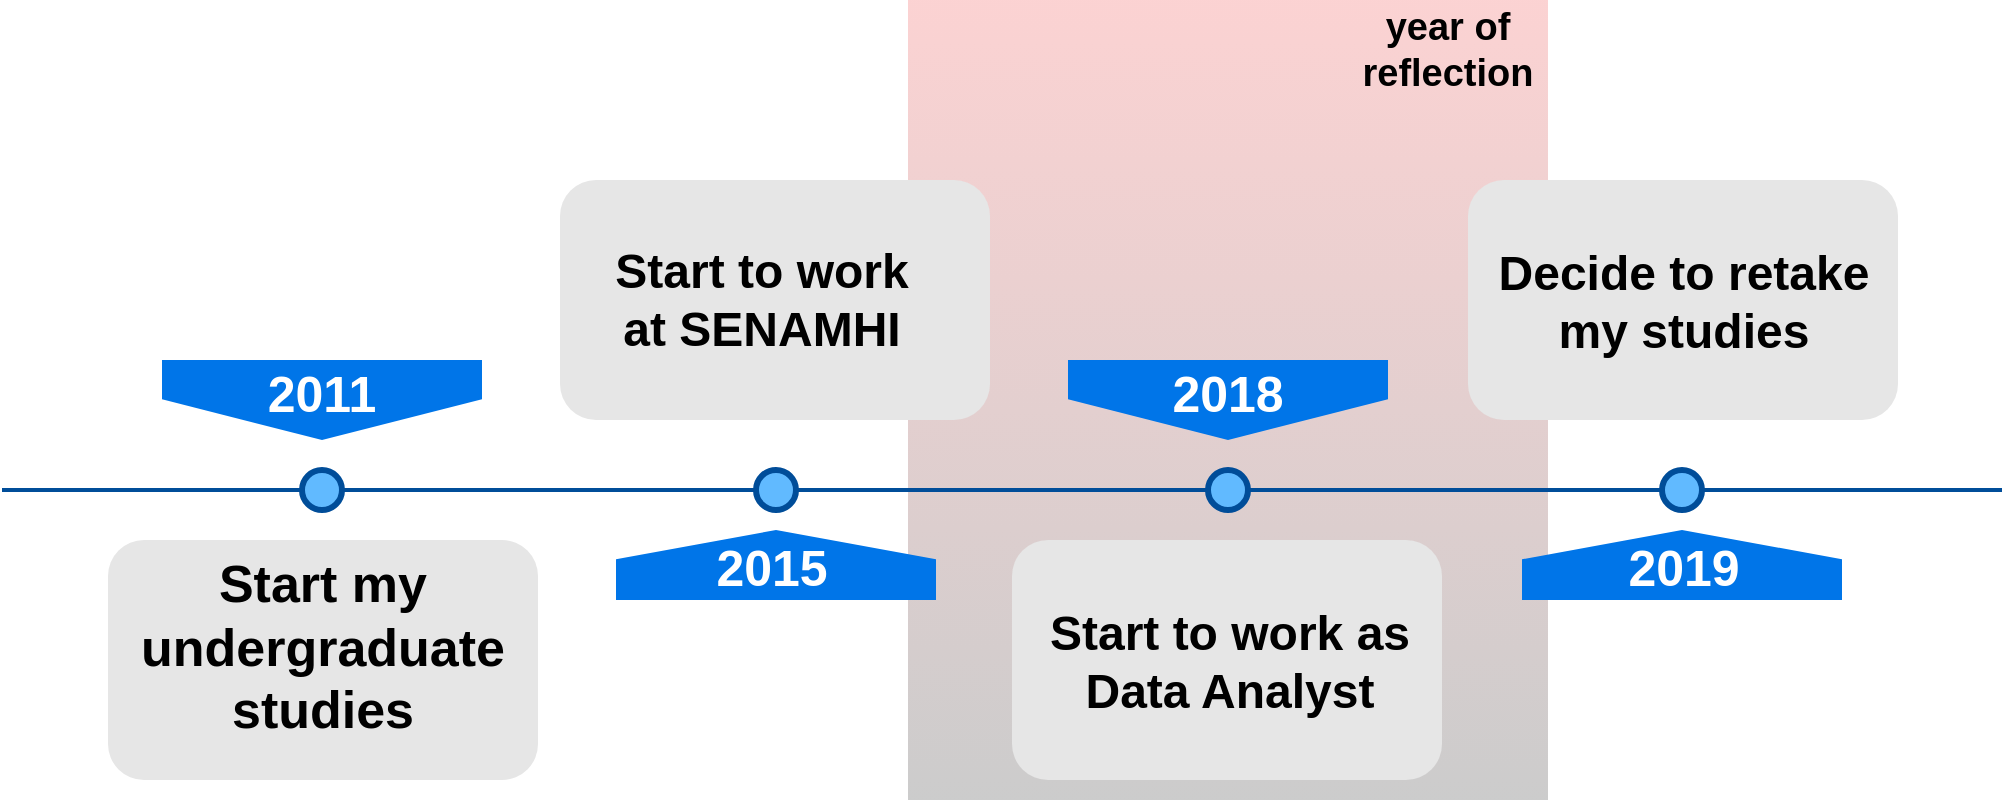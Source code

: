<mxfile version="13.2.1" type="device"><diagram name="Page-1" id="82e54ff1-d628-8f03-85c4-9753963a91cd"><mxGraphModel dx="1447" dy="765" grid="1" gridSize="10" guides="1" tooltips="1" connect="1" arrows="1" fold="1" page="1" pageScale="1" pageWidth="1100" pageHeight="850" background="#ffffff" math="0" shadow="0"><root><mxCell id="0"/><mxCell id="1" parent="0"/><mxCell id="M7gibFERcSDZVEviD-Vp-9" value="" style="rounded=0;whiteSpace=wrap;html=1;fillColor=#F8A6A6;strokeColor=none;gradientColor=#999999;gradientDirection=south;opacity=50;" vertex="1" parent="1"><mxGeometry x="493" y="160" width="320" height="400" as="geometry"/></mxCell><mxCell id="4ec97bd9e5d20128-1" value="" style="line;strokeWidth=2;html=1;fillColor=none;fontSize=28;fontColor=#004D99;strokeColor=#004D99;" parent="1" vertex="1"><mxGeometry x="40" y="400" width="1000" height="10" as="geometry"/></mxCell><mxCell id="4ec97bd9e5d20128-5" value="" style="shape=offPageConnector;whiteSpace=wrap;html=1;fillColor=#0075E8;fontSize=15;fontColor=#FFFFFF;size=0.509;verticalAlign=top;strokeColor=none;" parent="1" vertex="1"><mxGeometry x="120" y="340" width="160" height="40" as="geometry"/></mxCell><mxCell id="4ec97bd9e5d20128-6" value="" style="shape=offPageConnector;whiteSpace=wrap;html=1;fillColor=#0075E8;fontSize=15;fontColor=#FFFFFF;size=0.509;verticalAlign=top;strokeColor=none;" parent="1" vertex="1"><mxGeometry x="573" y="340" width="160" height="40" as="geometry"/></mxCell><mxCell id="4ec97bd9e5d20128-7" value="" style="shape=offPageConnector;whiteSpace=wrap;html=1;fillColor=#0075E8;fontSize=15;fontColor=#FFFFFF;size=0.418;flipV=1;verticalAlign=bottom;strokeColor=none;spacingBottom=4;" parent="1" vertex="1"><mxGeometry x="347" y="425" width="160" height="35" as="geometry"/></mxCell><mxCell id="4ec97bd9e5d20128-8" value="" style="shape=offPageConnector;whiteSpace=wrap;html=1;fillColor=#0075E8;fontSize=15;fontColor=#FFFFFF;size=0.418;flipV=1;verticalAlign=bottom;strokeColor=none;spacingBottom=4;" parent="1" vertex="1"><mxGeometry x="800" y="425" width="160" height="35" as="geometry"/></mxCell><mxCell id="4ec97bd9e5d20128-9" value="" style="ellipse;whiteSpace=wrap;html=1;fillColor=#61BAFF;fontSize=28;fontColor=#004D99;strokeWidth=3;strokeColor=#004D99;" parent="1" vertex="1"><mxGeometry x="190" y="395" width="20" height="20" as="geometry"/></mxCell><mxCell id="4ec97bd9e5d20128-10" value="" style="ellipse;whiteSpace=wrap;html=1;fillColor=#61BAFF;fontSize=28;fontColor=#004D99;strokeWidth=3;strokeColor=#004D99;" parent="1" vertex="1"><mxGeometry x="417" y="395" width="20" height="20" as="geometry"/></mxCell><mxCell id="4ec97bd9e5d20128-11" value="" style="ellipse;whiteSpace=wrap;html=1;fillColor=#61BAFF;fontSize=28;fontColor=#004D99;strokeWidth=3;strokeColor=#004D99;" parent="1" vertex="1"><mxGeometry x="643" y="395" width="20" height="20" as="geometry"/></mxCell><mxCell id="4ec97bd9e5d20128-13" value="" style="ellipse;whiteSpace=wrap;html=1;fillColor=#61BAFF;fontSize=28;fontColor=#004D99;strokeWidth=3;strokeColor=#004D99;" parent="1" vertex="1"><mxGeometry x="870" y="395" width="20" height="20" as="geometry"/></mxCell><mxCell id="4ec97bd9e5d20128-14" value="&lt;h1&gt;Start my undergraduate studies&lt;/h1&gt;" style="text;html=1;spacing=5;spacingTop=-20;whiteSpace=wrap;overflow=hidden;strokeColor=none;strokeWidth=3;fillColor=#E6E6E6;fontSize=13;fontColor=#000000;align=center;rounded=1;" parent="1" vertex="1"><mxGeometry x="93" y="430" width="215" height="120" as="geometry"/></mxCell><mxCell id="4ec97bd9e5d20128-16" value="&lt;h1&gt;&lt;br&gt;&lt;/h1&gt;" style="text;html=1;spacing=5;spacingTop=-20;whiteSpace=wrap;overflow=hidden;strokeColor=none;strokeWidth=3;fillColor=#E6E6E6;fontSize=13;fontColor=#000000;align=center;rounded=1;" parent="1" vertex="1"><mxGeometry x="319" y="250" width="215" height="120" as="geometry"/></mxCell><mxCell id="4ec97bd9e5d20128-17" value="&lt;h1&gt;&lt;br&gt;&lt;/h1&gt;" style="text;html=1;spacing=5;spacingTop=-20;whiteSpace=wrap;overflow=hidden;strokeColor=none;strokeWidth=3;fillColor=#E6E6E6;fontSize=13;fontColor=#000000;align=center;rounded=1;" parent="1" vertex="1"><mxGeometry x="545" y="430" width="215" height="120" as="geometry"/></mxCell><mxCell id="4ec97bd9e5d20128-18" value="&lt;h1&gt;&lt;br&gt;&lt;/h1&gt;" style="text;html=1;spacing=5;spacingTop=-20;whiteSpace=wrap;overflow=hidden;strokeColor=none;strokeWidth=3;fillColor=#E6E6E6;fontSize=13;fontColor=#000000;align=center;rounded=1;" parent="1" vertex="1"><mxGeometry x="773" y="250" width="215" height="120" as="geometry"/></mxCell><mxCell id="M7gibFERcSDZVEviD-Vp-1" value="&lt;b style=&quot;color: rgb(255 , 255 , 255) ; font-size: 15px&quot;&gt;&lt;font style=&quot;font-size: 25px&quot;&gt;2011&lt;/font&gt;&lt;/b&gt;" style="text;html=1;strokeColor=none;fillColor=none;align=center;verticalAlign=middle;whiteSpace=wrap;rounded=0;" vertex="1" parent="1"><mxGeometry x="180" y="346" width="40" height="20" as="geometry"/></mxCell><mxCell id="M7gibFERcSDZVEviD-Vp-2" value="&lt;font color=&quot;#ffffff&quot;&gt;&lt;span style=&quot;font-size: 25px&quot;&gt;&lt;b&gt;2015&lt;/b&gt;&lt;/span&gt;&lt;/font&gt;" style="text;html=1;strokeColor=none;fillColor=none;align=center;verticalAlign=middle;whiteSpace=wrap;rounded=0;" vertex="1" parent="1"><mxGeometry x="405" y="432.5" width="40" height="20" as="geometry"/></mxCell><mxCell id="M7gibFERcSDZVEviD-Vp-3" value="&lt;h1&gt;Start to work at SENAMHI&lt;/h1&gt;" style="text;html=1;strokeColor=none;fillColor=none;align=center;verticalAlign=middle;whiteSpace=wrap;rounded=0;" vertex="1" parent="1"><mxGeometry x="340" y="300" width="160" height="20" as="geometry"/></mxCell><mxCell id="M7gibFERcSDZVEviD-Vp-4" value="&lt;font color=&quot;#ffffff&quot;&gt;&lt;span style=&quot;font-size: 25px&quot;&gt;&lt;b&gt;2018&lt;/b&gt;&lt;/span&gt;&lt;/font&gt;" style="text;html=1;strokeColor=none;fillColor=none;align=center;verticalAlign=middle;whiteSpace=wrap;rounded=0;" vertex="1" parent="1"><mxGeometry x="632.5" y="346" width="40" height="20" as="geometry"/></mxCell><mxCell id="M7gibFERcSDZVEviD-Vp-5" value="&lt;h1 style=&quot;text-align: center&quot;&gt;Start to work as Data Analyst&lt;/h1&gt;" style="text;whiteSpace=wrap;html=1;" vertex="1" parent="1"><mxGeometry x="553" y="440" width="200" height="60" as="geometry"/></mxCell><mxCell id="M7gibFERcSDZVEviD-Vp-6" value="&lt;font color=&quot;#ffffff&quot;&gt;&lt;span style=&quot;font-size: 25px&quot;&gt;&lt;b&gt;2019&lt;/b&gt;&lt;/span&gt;&lt;/font&gt;" style="text;html=1;strokeColor=none;fillColor=none;align=center;verticalAlign=middle;whiteSpace=wrap;rounded=0;" vertex="1" parent="1"><mxGeometry x="861" y="432.5" width="40" height="20" as="geometry"/></mxCell><mxCell id="M7gibFERcSDZVEviD-Vp-8" value="&lt;h1 style=&quot;text-align: center&quot;&gt;Decide to retake my studies&lt;/h1&gt;" style="text;whiteSpace=wrap;html=1;" vertex="1" parent="1"><mxGeometry x="780" y="260" width="200" height="60" as="geometry"/></mxCell><mxCell id="M7gibFERcSDZVEviD-Vp-10" value="&lt;b&gt;&lt;font style=&quot;font-size: 19px&quot;&gt;year of reflection&lt;/font&gt;&lt;/b&gt;" style="text;html=1;strokeColor=none;fillColor=none;align=center;verticalAlign=middle;whiteSpace=wrap;rounded=0;opacity=50;" vertex="1" parent="1"><mxGeometry x="713" y="170" width="100" height="30" as="geometry"/></mxCell></root></mxGraphModel></diagram></mxfile>